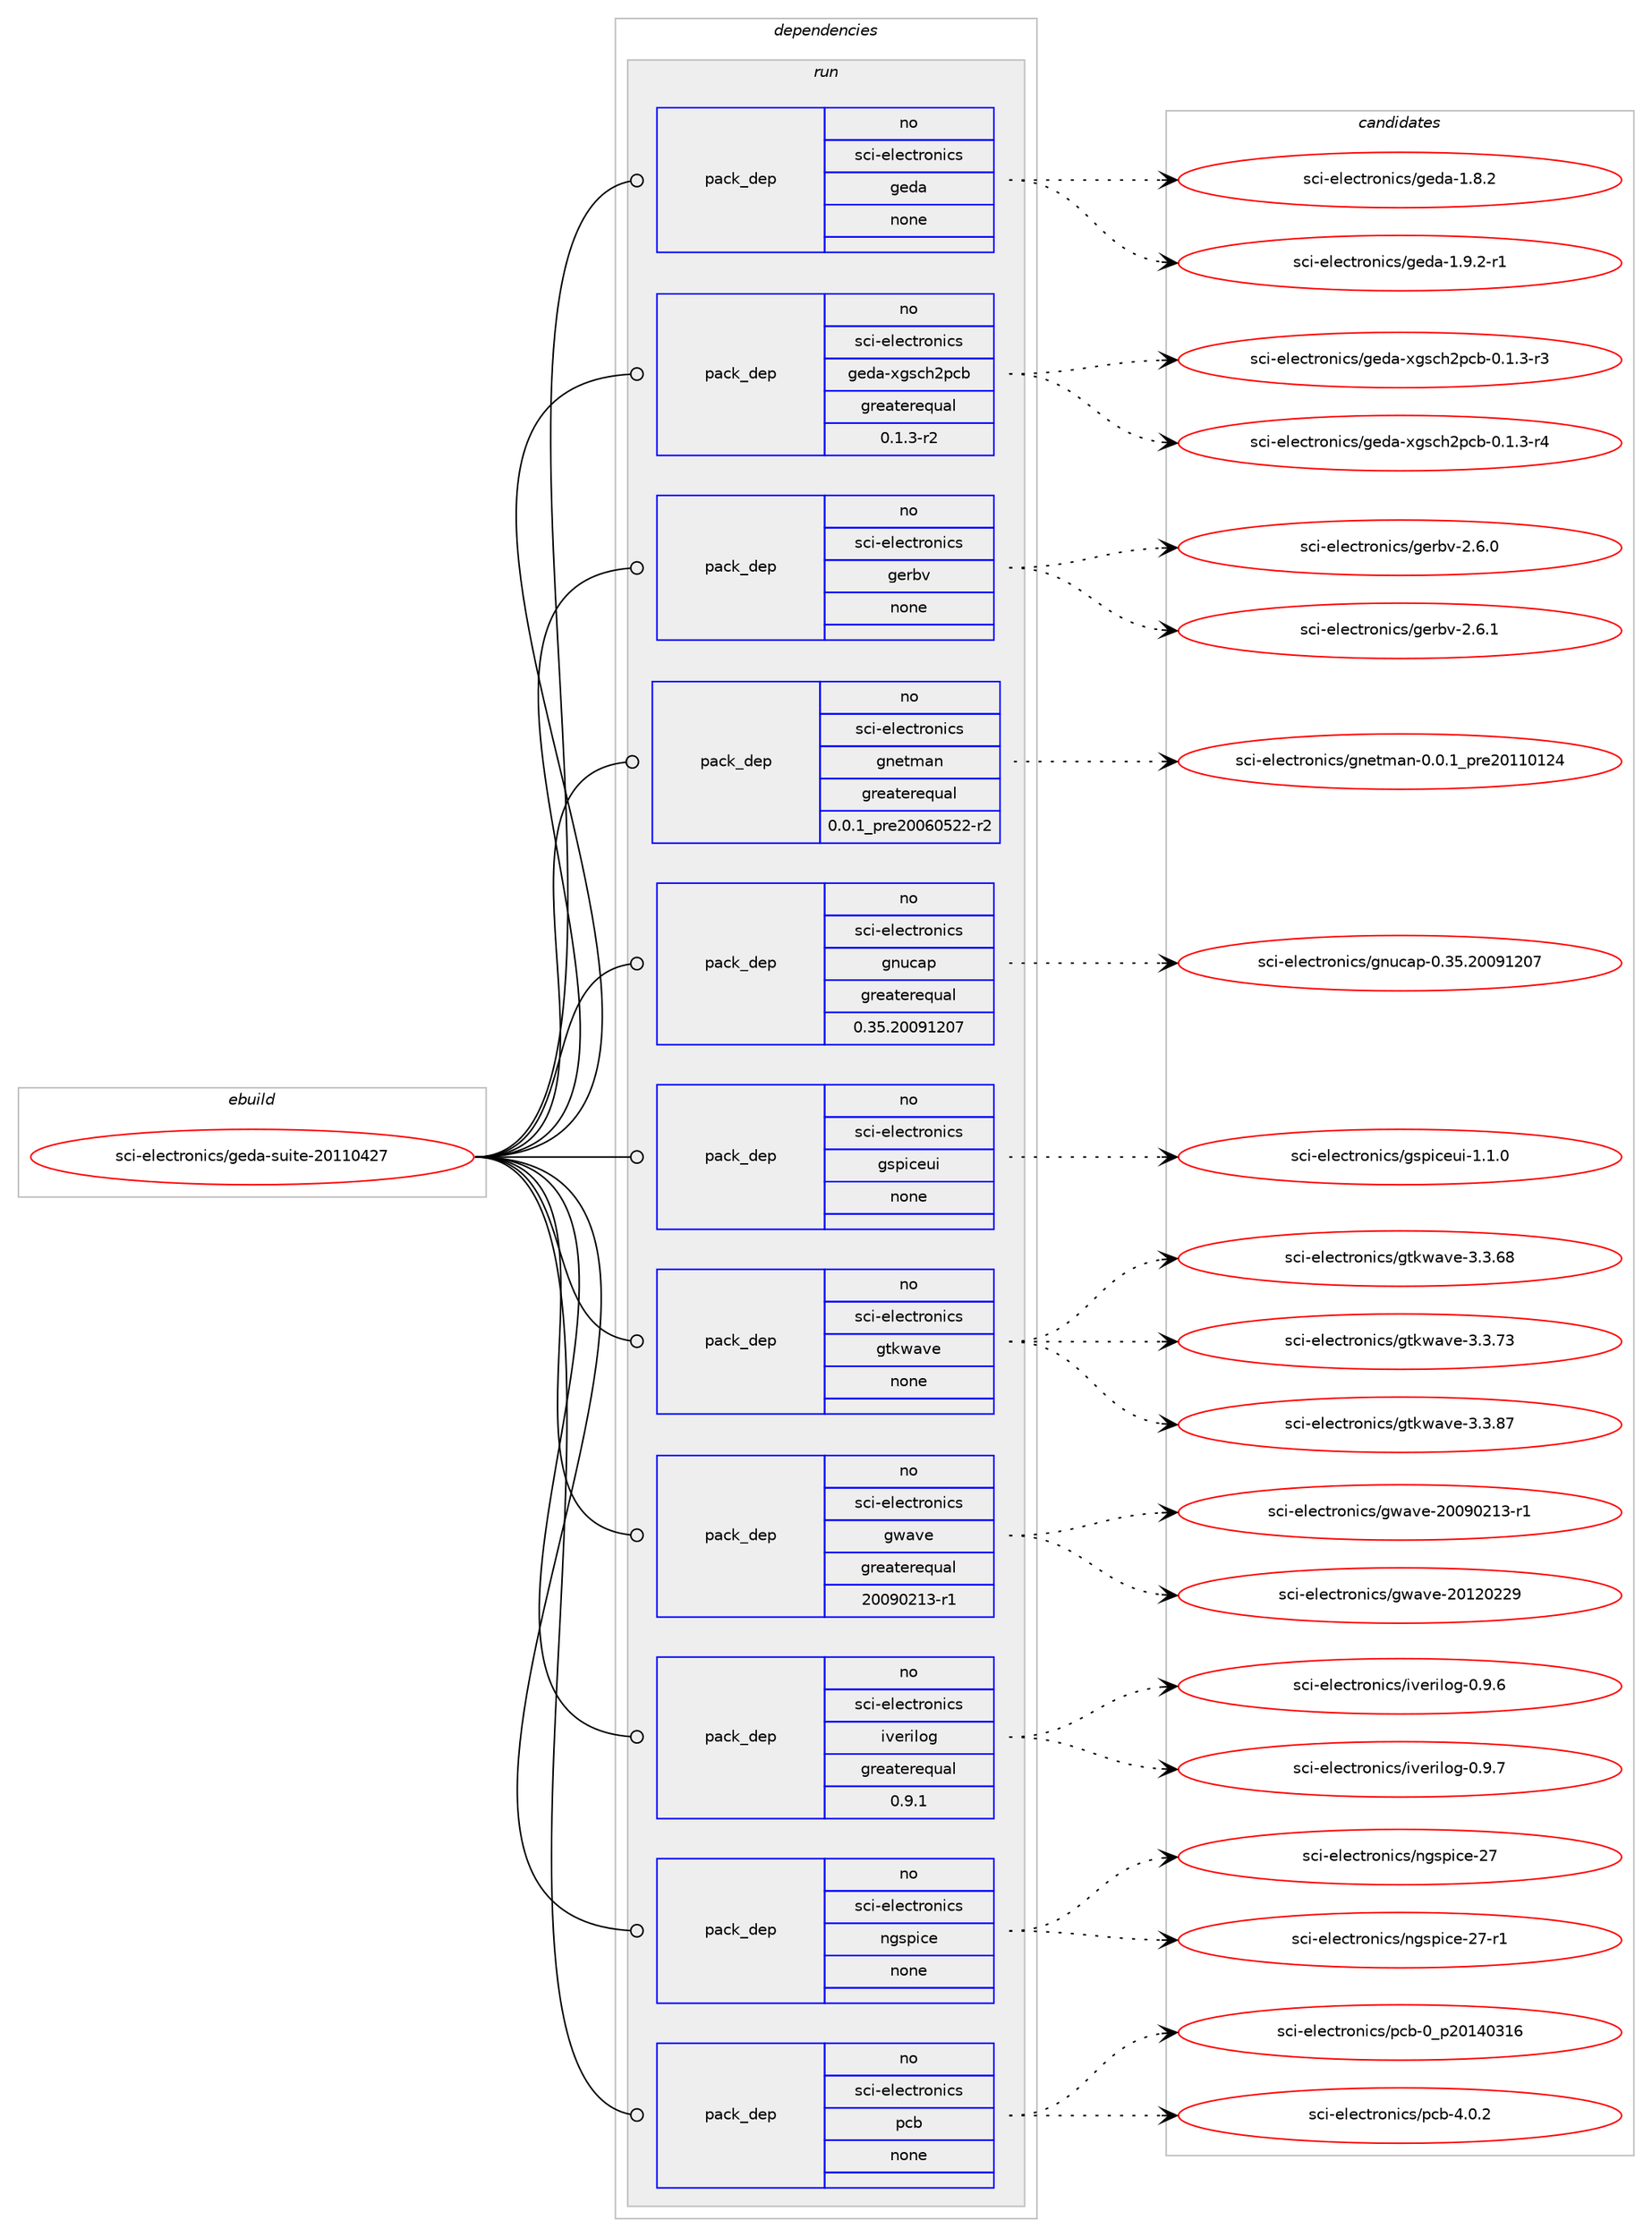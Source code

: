 digraph prolog {

# *************
# Graph options
# *************

newrank=true;
concentrate=true;
compound=true;
graph [rankdir=LR,fontname=Helvetica,fontsize=10,ranksep=1.5];#, ranksep=2.5, nodesep=0.2];
edge  [arrowhead=vee];
node  [fontname=Helvetica,fontsize=10];

# **********
# The ebuild
# **********

subgraph cluster_leftcol {
color=gray;
rank=same;
label=<<i>ebuild</i>>;
id [label="sci-electronics/geda-suite-20110427", color=red, width=4, href="../sci-electronics/geda-suite-20110427.svg"];
}

# ****************
# The dependencies
# ****************

subgraph cluster_midcol {
color=gray;
label=<<i>dependencies</i>>;
subgraph cluster_compile {
fillcolor="#eeeeee";
style=filled;
label=<<i>compile</i>>;
}
subgraph cluster_compileandrun {
fillcolor="#eeeeee";
style=filled;
label=<<i>compile and run</i>>;
}
subgraph cluster_run {
fillcolor="#eeeeee";
style=filled;
label=<<i>run</i>>;
subgraph pack797 {
dependency1161 [label=<<TABLE BORDER="0" CELLBORDER="1" CELLSPACING="0" CELLPADDING="4" WIDTH="220"><TR><TD ROWSPAN="6" CELLPADDING="30">pack_dep</TD></TR><TR><TD WIDTH="110">no</TD></TR><TR><TD>sci-electronics</TD></TR><TR><TD>geda</TD></TR><TR><TD>none</TD></TR><TR><TD></TD></TR></TABLE>>, shape=none, color=blue];
}
id:e -> dependency1161:w [weight=20,style="solid",arrowhead="odot"];
subgraph pack798 {
dependency1162 [label=<<TABLE BORDER="0" CELLBORDER="1" CELLSPACING="0" CELLPADDING="4" WIDTH="220"><TR><TD ROWSPAN="6" CELLPADDING="30">pack_dep</TD></TR><TR><TD WIDTH="110">no</TD></TR><TR><TD>sci-electronics</TD></TR><TR><TD>geda-xgsch2pcb</TD></TR><TR><TD>greaterequal</TD></TR><TR><TD>0.1.3-r2</TD></TR></TABLE>>, shape=none, color=blue];
}
id:e -> dependency1162:w [weight=20,style="solid",arrowhead="odot"];
subgraph pack799 {
dependency1163 [label=<<TABLE BORDER="0" CELLBORDER="1" CELLSPACING="0" CELLPADDING="4" WIDTH="220"><TR><TD ROWSPAN="6" CELLPADDING="30">pack_dep</TD></TR><TR><TD WIDTH="110">no</TD></TR><TR><TD>sci-electronics</TD></TR><TR><TD>gerbv</TD></TR><TR><TD>none</TD></TR><TR><TD></TD></TR></TABLE>>, shape=none, color=blue];
}
id:e -> dependency1163:w [weight=20,style="solid",arrowhead="odot"];
subgraph pack800 {
dependency1164 [label=<<TABLE BORDER="0" CELLBORDER="1" CELLSPACING="0" CELLPADDING="4" WIDTH="220"><TR><TD ROWSPAN="6" CELLPADDING="30">pack_dep</TD></TR><TR><TD WIDTH="110">no</TD></TR><TR><TD>sci-electronics</TD></TR><TR><TD>gnetman</TD></TR><TR><TD>greaterequal</TD></TR><TR><TD>0.0.1_pre20060522-r2</TD></TR></TABLE>>, shape=none, color=blue];
}
id:e -> dependency1164:w [weight=20,style="solid",arrowhead="odot"];
subgraph pack801 {
dependency1165 [label=<<TABLE BORDER="0" CELLBORDER="1" CELLSPACING="0" CELLPADDING="4" WIDTH="220"><TR><TD ROWSPAN="6" CELLPADDING="30">pack_dep</TD></TR><TR><TD WIDTH="110">no</TD></TR><TR><TD>sci-electronics</TD></TR><TR><TD>gnucap</TD></TR><TR><TD>greaterequal</TD></TR><TR><TD>0.35.20091207</TD></TR></TABLE>>, shape=none, color=blue];
}
id:e -> dependency1165:w [weight=20,style="solid",arrowhead="odot"];
subgraph pack802 {
dependency1166 [label=<<TABLE BORDER="0" CELLBORDER="1" CELLSPACING="0" CELLPADDING="4" WIDTH="220"><TR><TD ROWSPAN="6" CELLPADDING="30">pack_dep</TD></TR><TR><TD WIDTH="110">no</TD></TR><TR><TD>sci-electronics</TD></TR><TR><TD>gspiceui</TD></TR><TR><TD>none</TD></TR><TR><TD></TD></TR></TABLE>>, shape=none, color=blue];
}
id:e -> dependency1166:w [weight=20,style="solid",arrowhead="odot"];
subgraph pack803 {
dependency1167 [label=<<TABLE BORDER="0" CELLBORDER="1" CELLSPACING="0" CELLPADDING="4" WIDTH="220"><TR><TD ROWSPAN="6" CELLPADDING="30">pack_dep</TD></TR><TR><TD WIDTH="110">no</TD></TR><TR><TD>sci-electronics</TD></TR><TR><TD>gtkwave</TD></TR><TR><TD>none</TD></TR><TR><TD></TD></TR></TABLE>>, shape=none, color=blue];
}
id:e -> dependency1167:w [weight=20,style="solid",arrowhead="odot"];
subgraph pack804 {
dependency1168 [label=<<TABLE BORDER="0" CELLBORDER="1" CELLSPACING="0" CELLPADDING="4" WIDTH="220"><TR><TD ROWSPAN="6" CELLPADDING="30">pack_dep</TD></TR><TR><TD WIDTH="110">no</TD></TR><TR><TD>sci-electronics</TD></TR><TR><TD>gwave</TD></TR><TR><TD>greaterequal</TD></TR><TR><TD>20090213-r1</TD></TR></TABLE>>, shape=none, color=blue];
}
id:e -> dependency1168:w [weight=20,style="solid",arrowhead="odot"];
subgraph pack805 {
dependency1169 [label=<<TABLE BORDER="0" CELLBORDER="1" CELLSPACING="0" CELLPADDING="4" WIDTH="220"><TR><TD ROWSPAN="6" CELLPADDING="30">pack_dep</TD></TR><TR><TD WIDTH="110">no</TD></TR><TR><TD>sci-electronics</TD></TR><TR><TD>iverilog</TD></TR><TR><TD>greaterequal</TD></TR><TR><TD>0.9.1</TD></TR></TABLE>>, shape=none, color=blue];
}
id:e -> dependency1169:w [weight=20,style="solid",arrowhead="odot"];
subgraph pack806 {
dependency1170 [label=<<TABLE BORDER="0" CELLBORDER="1" CELLSPACING="0" CELLPADDING="4" WIDTH="220"><TR><TD ROWSPAN="6" CELLPADDING="30">pack_dep</TD></TR><TR><TD WIDTH="110">no</TD></TR><TR><TD>sci-electronics</TD></TR><TR><TD>ngspice</TD></TR><TR><TD>none</TD></TR><TR><TD></TD></TR></TABLE>>, shape=none, color=blue];
}
id:e -> dependency1170:w [weight=20,style="solid",arrowhead="odot"];
subgraph pack807 {
dependency1171 [label=<<TABLE BORDER="0" CELLBORDER="1" CELLSPACING="0" CELLPADDING="4" WIDTH="220"><TR><TD ROWSPAN="6" CELLPADDING="30">pack_dep</TD></TR><TR><TD WIDTH="110">no</TD></TR><TR><TD>sci-electronics</TD></TR><TR><TD>pcb</TD></TR><TR><TD>none</TD></TR><TR><TD></TD></TR></TABLE>>, shape=none, color=blue];
}
id:e -> dependency1171:w [weight=20,style="solid",arrowhead="odot"];
}
}

# **************
# The candidates
# **************

subgraph cluster_choices {
rank=same;
color=gray;
label=<<i>candidates</i>>;

subgraph choice797 {
color=black;
nodesep=1;
choice115991054510110810199116114111110105991154710310110097454946564650 [label="sci-electronics/geda-1.8.2", color=red, width=4,href="../sci-electronics/geda-1.8.2.svg"];
choice1159910545101108101991161141111101059911547103101100974549465746504511449 [label="sci-electronics/geda-1.9.2-r1", color=red, width=4,href="../sci-electronics/geda-1.9.2-r1.svg"];
dependency1161:e -> choice115991054510110810199116114111110105991154710310110097454946564650:w [style=dotted,weight="100"];
dependency1161:e -> choice1159910545101108101991161141111101059911547103101100974549465746504511449:w [style=dotted,weight="100"];
}
subgraph choice798 {
color=black;
nodesep=1;
choice11599105451011081019911611411111010599115471031011009745120103115991045011299984548464946514511451 [label="sci-electronics/geda-xgsch2pcb-0.1.3-r3", color=red, width=4,href="../sci-electronics/geda-xgsch2pcb-0.1.3-r3.svg"];
choice11599105451011081019911611411111010599115471031011009745120103115991045011299984548464946514511452 [label="sci-electronics/geda-xgsch2pcb-0.1.3-r4", color=red, width=4,href="../sci-electronics/geda-xgsch2pcb-0.1.3-r4.svg"];
dependency1162:e -> choice11599105451011081019911611411111010599115471031011009745120103115991045011299984548464946514511451:w [style=dotted,weight="100"];
dependency1162:e -> choice11599105451011081019911611411111010599115471031011009745120103115991045011299984548464946514511452:w [style=dotted,weight="100"];
}
subgraph choice799 {
color=black;
nodesep=1;
choice115991054510110810199116114111110105991154710310111498118455046544648 [label="sci-electronics/gerbv-2.6.0", color=red, width=4,href="../sci-electronics/gerbv-2.6.0.svg"];
choice115991054510110810199116114111110105991154710310111498118455046544649 [label="sci-electronics/gerbv-2.6.1", color=red, width=4,href="../sci-electronics/gerbv-2.6.1.svg"];
dependency1163:e -> choice115991054510110810199116114111110105991154710310111498118455046544648:w [style=dotted,weight="100"];
dependency1163:e -> choice115991054510110810199116114111110105991154710310111498118455046544649:w [style=dotted,weight="100"];
}
subgraph choice800 {
color=black;
nodesep=1;
choice115991054510110810199116114111110105991154710311010111610997110454846484649951121141015048494948495052 [label="sci-electronics/gnetman-0.0.1_pre20110124", color=red, width=4,href="../sci-electronics/gnetman-0.0.1_pre20110124.svg"];
dependency1164:e -> choice115991054510110810199116114111110105991154710311010111610997110454846484649951121141015048494948495052:w [style=dotted,weight="100"];
}
subgraph choice801 {
color=black;
nodesep=1;
choice115991054510110810199116114111110105991154710311011799971124548465153465048485749504855 [label="sci-electronics/gnucap-0.35.20091207", color=red, width=4,href="../sci-electronics/gnucap-0.35.20091207.svg"];
dependency1165:e -> choice115991054510110810199116114111110105991154710311011799971124548465153465048485749504855:w [style=dotted,weight="100"];
}
subgraph choice802 {
color=black;
nodesep=1;
choice115991054510110810199116114111110105991154710311511210599101117105454946494648 [label="sci-electronics/gspiceui-1.1.0", color=red, width=4,href="../sci-electronics/gspiceui-1.1.0.svg"];
dependency1166:e -> choice115991054510110810199116114111110105991154710311511210599101117105454946494648:w [style=dotted,weight="100"];
}
subgraph choice803 {
color=black;
nodesep=1;
choice11599105451011081019911611411111010599115471031161071199711810145514651465456 [label="sci-electronics/gtkwave-3.3.68", color=red, width=4,href="../sci-electronics/gtkwave-3.3.68.svg"];
choice11599105451011081019911611411111010599115471031161071199711810145514651465551 [label="sci-electronics/gtkwave-3.3.73", color=red, width=4,href="../sci-electronics/gtkwave-3.3.73.svg"];
choice11599105451011081019911611411111010599115471031161071199711810145514651465655 [label="sci-electronics/gtkwave-3.3.87", color=red, width=4,href="../sci-electronics/gtkwave-3.3.87.svg"];
dependency1167:e -> choice11599105451011081019911611411111010599115471031161071199711810145514651465456:w [style=dotted,weight="100"];
dependency1167:e -> choice11599105451011081019911611411111010599115471031161071199711810145514651465551:w [style=dotted,weight="100"];
dependency1167:e -> choice11599105451011081019911611411111010599115471031161071199711810145514651465655:w [style=dotted,weight="100"];
}
subgraph choice804 {
color=black;
nodesep=1;
choice1159910545101108101991161141111101059911547103119971181014550484857485049514511449 [label="sci-electronics/gwave-20090213-r1", color=red, width=4,href="../sci-electronics/gwave-20090213-r1.svg"];
choice115991054510110810199116114111110105991154710311997118101455048495048505057 [label="sci-electronics/gwave-20120229", color=red, width=4,href="../sci-electronics/gwave-20120229.svg"];
dependency1168:e -> choice1159910545101108101991161141111101059911547103119971181014550484857485049514511449:w [style=dotted,weight="100"];
dependency1168:e -> choice115991054510110810199116114111110105991154710311997118101455048495048505057:w [style=dotted,weight="100"];
}
subgraph choice805 {
color=black;
nodesep=1;
choice1159910545101108101991161141111101059911547105118101114105108111103454846574654 [label="sci-electronics/iverilog-0.9.6", color=red, width=4,href="../sci-electronics/iverilog-0.9.6.svg"];
choice1159910545101108101991161141111101059911547105118101114105108111103454846574655 [label="sci-electronics/iverilog-0.9.7", color=red, width=4,href="../sci-electronics/iverilog-0.9.7.svg"];
dependency1169:e -> choice1159910545101108101991161141111101059911547105118101114105108111103454846574654:w [style=dotted,weight="100"];
dependency1169:e -> choice1159910545101108101991161141111101059911547105118101114105108111103454846574655:w [style=dotted,weight="100"];
}
subgraph choice806 {
color=black;
nodesep=1;
choice115991054510110810199116114111110105991154711010311511210599101455055 [label="sci-electronics/ngspice-27", color=red, width=4,href="../sci-electronics/ngspice-27.svg"];
choice1159910545101108101991161141111101059911547110103115112105991014550554511449 [label="sci-electronics/ngspice-27-r1", color=red, width=4,href="../sci-electronics/ngspice-27-r1.svg"];
dependency1170:e -> choice115991054510110810199116114111110105991154711010311511210599101455055:w [style=dotted,weight="100"];
dependency1170:e -> choice1159910545101108101991161141111101059911547110103115112105991014550554511449:w [style=dotted,weight="100"];
}
subgraph choice807 {
color=black;
nodesep=1;
choice115991054510110810199116114111110105991154711299984548951125048495248514954 [label="sci-electronics/pcb-0_p20140316", color=red, width=4,href="../sci-electronics/pcb-0_p20140316.svg"];
choice11599105451011081019911611411111010599115471129998455246484650 [label="sci-electronics/pcb-4.0.2", color=red, width=4,href="../sci-electronics/pcb-4.0.2.svg"];
dependency1171:e -> choice115991054510110810199116114111110105991154711299984548951125048495248514954:w [style=dotted,weight="100"];
dependency1171:e -> choice11599105451011081019911611411111010599115471129998455246484650:w [style=dotted,weight="100"];
}
}

}
